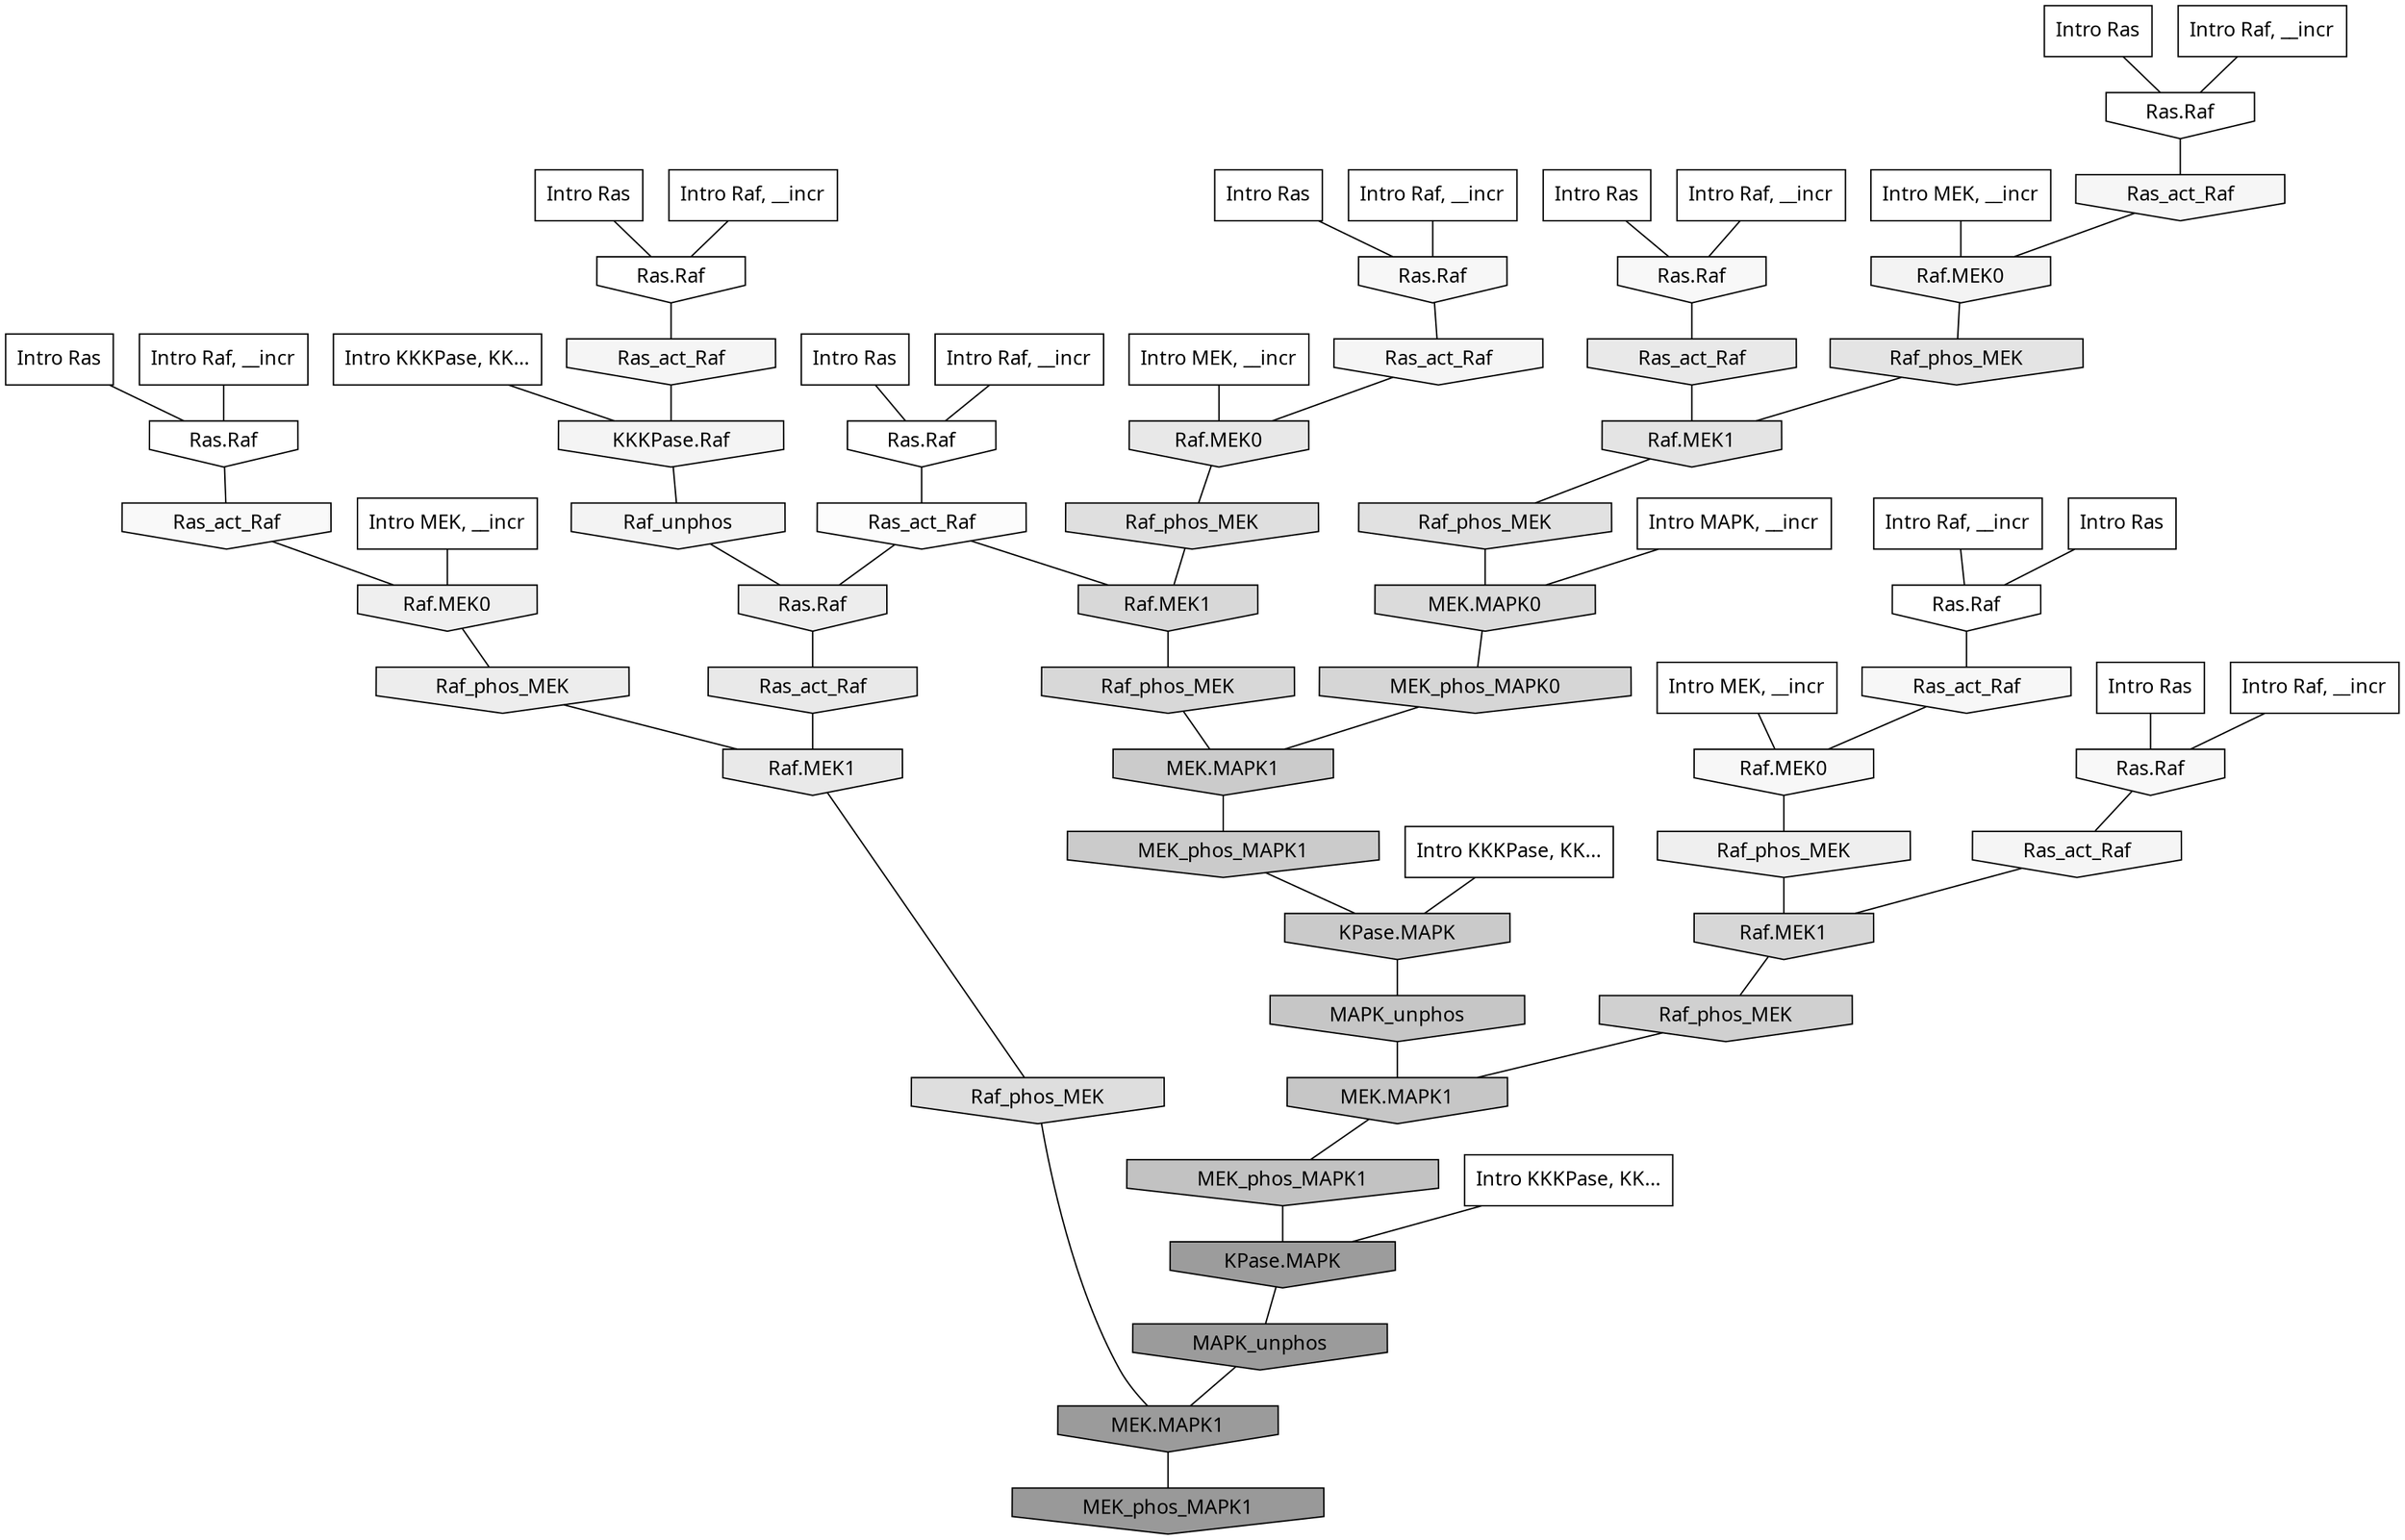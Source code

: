 digraph G{
  rankdir="TB";
  ranksep=0.30;
  node [fontname="CMU Serif"];
  edge [fontname="CMU Serif"];
  
  2 [label="Intro Ras", shape=rectangle, style=filled, fillcolor="0.000 0.000 1.000"]
  
  13 [label="Intro Ras", shape=rectangle, style=filled, fillcolor="0.000 0.000 1.000"]
  
  51 [label="Intro Ras", shape=rectangle, style=filled, fillcolor="0.000 0.000 1.000"]
  
  61 [label="Intro Ras", shape=rectangle, style=filled, fillcolor="0.000 0.000 1.000"]
  
  69 [label="Intro Ras", shape=rectangle, style=filled, fillcolor="0.000 0.000 1.000"]
  
  71 [label="Intro Ras", shape=rectangle, style=filled, fillcolor="0.000 0.000 1.000"]
  
  75 [label="Intro Ras", shape=rectangle, style=filled, fillcolor="0.000 0.000 1.000"]
  
  78 [label="Intro Ras", shape=rectangle, style=filled, fillcolor="0.000 0.000 1.000"]
  
  158 [label="Intro Raf, __incr", shape=rectangle, style=filled, fillcolor="0.000 0.000 1.000"]
  
  298 [label="Intro Raf, __incr", shape=rectangle, style=filled, fillcolor="0.000 0.000 1.000"]
  
  394 [label="Intro Raf, __incr", shape=rectangle, style=filled, fillcolor="0.000 0.000 1.000"]
  
  446 [label="Intro Raf, __incr", shape=rectangle, style=filled, fillcolor="0.000 0.000 1.000"]
  
  733 [label="Intro Raf, __incr", shape=rectangle, style=filled, fillcolor="0.000 0.000 1.000"]
  
  777 [label="Intro Raf, __incr", shape=rectangle, style=filled, fillcolor="0.000 0.000 1.000"]
  
  789 [label="Intro Raf, __incr", shape=rectangle, style=filled, fillcolor="0.000 0.000 1.000"]
  
  1052 [label="Intro Raf, __incr", shape=rectangle, style=filled, fillcolor="0.000 0.000 1.000"]
  
  1392 [label="Intro MEK, __incr", shape=rectangle, style=filled, fillcolor="0.000 0.000 1.000"]
  
  1791 [label="Intro MEK, __incr", shape=rectangle, style=filled, fillcolor="0.000 0.000 1.000"]
  
  1886 [label="Intro MEK, __incr", shape=rectangle, style=filled, fillcolor="0.000 0.000 1.000"]
  
  1923 [label="Intro MEK, __incr", shape=rectangle, style=filled, fillcolor="0.000 0.000 1.000"]
  
  2207 [label="Intro MAPK, __incr", shape=rectangle, style=filled, fillcolor="0.000 0.000 1.000"]
  
  3173 [label="Intro KKKPase, KK...", shape=rectangle, style=filled, fillcolor="0.000 0.000 1.000"]
  
  3183 [label="Intro KKKPase, KK...", shape=rectangle, style=filled, fillcolor="0.000 0.000 1.000"]
  
  3190 [label="Intro KKKPase, KK...", shape=rectangle, style=filled, fillcolor="0.000 0.000 1.000"]
  
  3204 [label="Ras.Raf", shape=invhouse, style=filled, fillcolor="0.000 0.000 1.000"]
  
  3208 [label="Ras.Raf", shape=invhouse, style=filled, fillcolor="0.000 0.000 1.000"]
  
  3224 [label="Ras.Raf", shape=invhouse, style=filled, fillcolor="0.000 0.000 1.000"]
  
  3276 [label="Ras.Raf", shape=invhouse, style=filled, fillcolor="0.000 0.000 1.000"]
  
  3334 [label="Ras.Raf", shape=invhouse, style=filled, fillcolor="0.000 0.000 0.998"]
  
  3468 [label="Ras_act_Raf", shape=invhouse, style=filled, fillcolor="0.000 0.000 0.987"]
  
  3641 [label="Ras_act_Raf", shape=invhouse, style=filled, fillcolor="0.000 0.000 0.976"]
  
  3713 [label="Ras.Raf", shape=invhouse, style=filled, fillcolor="0.000 0.000 0.972"]
  
  3741 [label="Ras.Raf", shape=invhouse, style=filled, fillcolor="0.000 0.000 0.971"]
  
  3818 [label="Ras.Raf", shape=invhouse, style=filled, fillcolor="0.000 0.000 0.968"]
  
  3906 [label="Ras_act_Raf", shape=invhouse, style=filled, fillcolor="0.000 0.000 0.965"]
  
  3909 [label="Raf.MEK0", shape=invhouse, style=filled, fillcolor="0.000 0.000 0.965"]
  
  4020 [label="Ras_act_Raf", shape=invhouse, style=filled, fillcolor="0.000 0.000 0.962"]
  
  4063 [label="Ras_act_Raf", shape=invhouse, style=filled, fillcolor="0.000 0.000 0.960"]
  
  4102 [label="Ras_act_Raf", shape=invhouse, style=filled, fillcolor="0.000 0.000 0.959"]
  
  4109 [label="Ras_act_Raf", shape=invhouse, style=filled, fillcolor="0.000 0.000 0.958"]
  
  4245 [label="KKKPase.Raf", shape=invhouse, style=filled, fillcolor="0.000 0.000 0.954"]
  
  4309 [label="Raf_unphos", shape=invhouse, style=filled, fillcolor="0.000 0.000 0.950"]
  
  4327 [label="Raf.MEK0", shape=invhouse, style=filled, fillcolor="0.000 0.000 0.950"]
  
  4732 [label="Raf.MEK0", shape=invhouse, style=filled, fillcolor="0.000 0.000 0.937"]
  
  4772 [label="Raf_phos_MEK", shape=invhouse, style=filled, fillcolor="0.000 0.000 0.936"]
  
  5012 [label="Raf_phos_MEK", shape=invhouse, style=filled, fillcolor="0.000 0.000 0.928"]
  
  5064 [label="Ras.Raf", shape=invhouse, style=filled, fillcolor="0.000 0.000 0.927"]
  
  5495 [label="Ras_act_Raf", shape=invhouse, style=filled, fillcolor="0.000 0.000 0.914"]
  
  5557 [label="Ras_act_Raf", shape=invhouse, style=filled, fillcolor="0.000 0.000 0.912"]
  
  5560 [label="Raf.MEK1", shape=invhouse, style=filled, fillcolor="0.000 0.000 0.912"]
  
  5686 [label="Raf.MEK0", shape=invhouse, style=filled, fillcolor="0.000 0.000 0.909"]
  
  6269 [label="Raf_phos_MEK", shape=invhouse, style=filled, fillcolor="0.000 0.000 0.894"]
  
  6418 [label="Raf.MEK1", shape=invhouse, style=filled, fillcolor="0.000 0.000 0.891"]
  
  6871 [label="Raf_phos_MEK", shape=invhouse, style=filled, fillcolor="0.000 0.000 0.882"]
  
  7365 [label="Raf_phos_MEK", shape=invhouse, style=filled, fillcolor="0.000 0.000 0.873"]
  
  7667 [label="Raf_phos_MEK", shape=invhouse, style=filled, fillcolor="0.000 0.000 0.869"]
  
  8336 [label="MEK.MAPK0", shape=invhouse, style=filled, fillcolor="0.000 0.000 0.858"]
  
  9118 [label="Raf.MEK1", shape=invhouse, style=filled, fillcolor="0.000 0.000 0.847"]
  
  9331 [label="Raf_phos_MEK", shape=invhouse, style=filled, fillcolor="0.000 0.000 0.844"]
  
  9533 [label="Raf.MEK1", shape=invhouse, style=filled, fillcolor="0.000 0.000 0.842"]
  
  9947 [label="MEK_phos_MAPK0", shape=invhouse, style=filled, fillcolor="0.000 0.000 0.838"]
  
  12422 [label="Raf_phos_MEK", shape=invhouse, style=filled, fillcolor="0.000 0.000 0.813"]
  
  14812 [label="MEK.MAPK1", shape=invhouse, style=filled, fillcolor="0.000 0.000 0.796"]
  
  14830 [label="MEK_phos_MAPK1", shape=invhouse, style=filled, fillcolor="0.000 0.000 0.796"]
  
  15511 [label="KPase.MAPK", shape=invhouse, style=filled, fillcolor="0.000 0.000 0.790"]
  
  16774 [label="MAPK_unphos", shape=invhouse, style=filled, fillcolor="0.000 0.000 0.775"]
  
  16785 [label="MEK.MAPK1", shape=invhouse, style=filled, fillcolor="0.000 0.000 0.775"]
  
  17706 [label="MEK_phos_MAPK1", shape=invhouse, style=filled, fillcolor="0.000 0.000 0.760"]
  
  22876 [label="KPase.MAPK", shape=invhouse, style=filled, fillcolor="0.000 0.000 0.612"]
  
  23087 [label="MAPK_unphos", shape=invhouse, style=filled, fillcolor="0.000 0.000 0.606"]
  
  23088 [label="MEK.MAPK1", shape=invhouse, style=filled, fillcolor="0.000 0.000 0.606"]
  
  23289 [label="MEK_phos_MAPK1", shape=invhouse, style=filled, fillcolor="0.000 0.000 0.600"]
  
  
  23088 -> 23289 [dir=none, color="0.000 0.000 0.000"] 
  23087 -> 23088 [dir=none, color="0.000 0.000 0.000"] 
  22876 -> 23087 [dir=none, color="0.000 0.000 0.000"] 
  17706 -> 22876 [dir=none, color="0.000 0.000 0.000"] 
  16785 -> 17706 [dir=none, color="0.000 0.000 0.000"] 
  16774 -> 16785 [dir=none, color="0.000 0.000 0.000"] 
  15511 -> 16774 [dir=none, color="0.000 0.000 0.000"] 
  14830 -> 15511 [dir=none, color="0.000 0.000 0.000"] 
  14812 -> 14830 [dir=none, color="0.000 0.000 0.000"] 
  12422 -> 16785 [dir=none, color="0.000 0.000 0.000"] 
  9947 -> 14812 [dir=none, color="0.000 0.000 0.000"] 
  9533 -> 12422 [dir=none, color="0.000 0.000 0.000"] 
  9331 -> 14812 [dir=none, color="0.000 0.000 0.000"] 
  9118 -> 9331 [dir=none, color="0.000 0.000 0.000"] 
  8336 -> 9947 [dir=none, color="0.000 0.000 0.000"] 
  7667 -> 23088 [dir=none, color="0.000 0.000 0.000"] 
  7365 -> 9118 [dir=none, color="0.000 0.000 0.000"] 
  6871 -> 8336 [dir=none, color="0.000 0.000 0.000"] 
  6418 -> 6871 [dir=none, color="0.000 0.000 0.000"] 
  6269 -> 6418 [dir=none, color="0.000 0.000 0.000"] 
  5686 -> 7365 [dir=none, color="0.000 0.000 0.000"] 
  5560 -> 7667 [dir=none, color="0.000 0.000 0.000"] 
  5557 -> 5560 [dir=none, color="0.000 0.000 0.000"] 
  5495 -> 6418 [dir=none, color="0.000 0.000 0.000"] 
  5064 -> 5557 [dir=none, color="0.000 0.000 0.000"] 
  5012 -> 5560 [dir=none, color="0.000 0.000 0.000"] 
  4772 -> 9533 [dir=none, color="0.000 0.000 0.000"] 
  4732 -> 5012 [dir=none, color="0.000 0.000 0.000"] 
  4327 -> 6269 [dir=none, color="0.000 0.000 0.000"] 
  4309 -> 5064 [dir=none, color="0.000 0.000 0.000"] 
  4245 -> 4309 [dir=none, color="0.000 0.000 0.000"] 
  4109 -> 4245 [dir=none, color="0.000 0.000 0.000"] 
  4102 -> 9533 [dir=none, color="0.000 0.000 0.000"] 
  4063 -> 5686 [dir=none, color="0.000 0.000 0.000"] 
  4020 -> 4327 [dir=none, color="0.000 0.000 0.000"] 
  3909 -> 4772 [dir=none, color="0.000 0.000 0.000"] 
  3906 -> 3909 [dir=none, color="0.000 0.000 0.000"] 
  3818 -> 4063 [dir=none, color="0.000 0.000 0.000"] 
  3741 -> 5495 [dir=none, color="0.000 0.000 0.000"] 
  3713 -> 4102 [dir=none, color="0.000 0.000 0.000"] 
  3641 -> 4732 [dir=none, color="0.000 0.000 0.000"] 
  3468 -> 5064 [dir=none, color="0.000 0.000 0.000"] 
  3468 -> 9118 [dir=none, color="0.000 0.000 0.000"] 
  3334 -> 3468 [dir=none, color="0.000 0.000 0.000"] 
  3276 -> 3641 [dir=none, color="0.000 0.000 0.000"] 
  3224 -> 3906 [dir=none, color="0.000 0.000 0.000"] 
  3208 -> 4020 [dir=none, color="0.000 0.000 0.000"] 
  3204 -> 4109 [dir=none, color="0.000 0.000 0.000"] 
  3190 -> 4245 [dir=none, color="0.000 0.000 0.000"] 
  3183 -> 22876 [dir=none, color="0.000 0.000 0.000"] 
  3173 -> 15511 [dir=none, color="0.000 0.000 0.000"] 
  2207 -> 8336 [dir=none, color="0.000 0.000 0.000"] 
  1923 -> 5686 [dir=none, color="0.000 0.000 0.000"] 
  1886 -> 4327 [dir=none, color="0.000 0.000 0.000"] 
  1791 -> 3909 [dir=none, color="0.000 0.000 0.000"] 
  1392 -> 4732 [dir=none, color="0.000 0.000 0.000"] 
  1052 -> 3713 [dir=none, color="0.000 0.000 0.000"] 
  789 -> 3818 [dir=none, color="0.000 0.000 0.000"] 
  777 -> 3276 [dir=none, color="0.000 0.000 0.000"] 
  733 -> 3208 [dir=none, color="0.000 0.000 0.000"] 
  446 -> 3741 [dir=none, color="0.000 0.000 0.000"] 
  394 -> 3224 [dir=none, color="0.000 0.000 0.000"] 
  298 -> 3334 [dir=none, color="0.000 0.000 0.000"] 
  158 -> 3204 [dir=none, color="0.000 0.000 0.000"] 
  78 -> 3713 [dir=none, color="0.000 0.000 0.000"] 
  75 -> 3204 [dir=none, color="0.000 0.000 0.000"] 
  71 -> 3224 [dir=none, color="0.000 0.000 0.000"] 
  69 -> 3276 [dir=none, color="0.000 0.000 0.000"] 
  61 -> 3208 [dir=none, color="0.000 0.000 0.000"] 
  51 -> 3818 [dir=none, color="0.000 0.000 0.000"] 
  13 -> 3334 [dir=none, color="0.000 0.000 0.000"] 
  2 -> 3741 [dir=none, color="0.000 0.000 0.000"] 
  
  }
